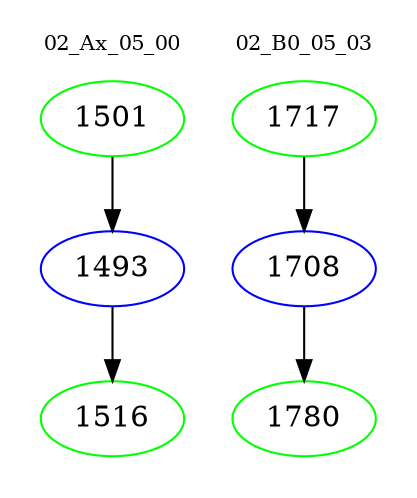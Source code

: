 digraph{
subgraph cluster_0 {
color = white
label = "02_Ax_05_00";
fontsize=10;
T0_1501 [label="1501", color="green"]
T0_1501 -> T0_1493 [color="black"]
T0_1493 [label="1493", color="blue"]
T0_1493 -> T0_1516 [color="black"]
T0_1516 [label="1516", color="green"]
}
subgraph cluster_1 {
color = white
label = "02_B0_05_03";
fontsize=10;
T1_1717 [label="1717", color="green"]
T1_1717 -> T1_1708 [color="black"]
T1_1708 [label="1708", color="blue"]
T1_1708 -> T1_1780 [color="black"]
T1_1780 [label="1780", color="green"]
}
}
